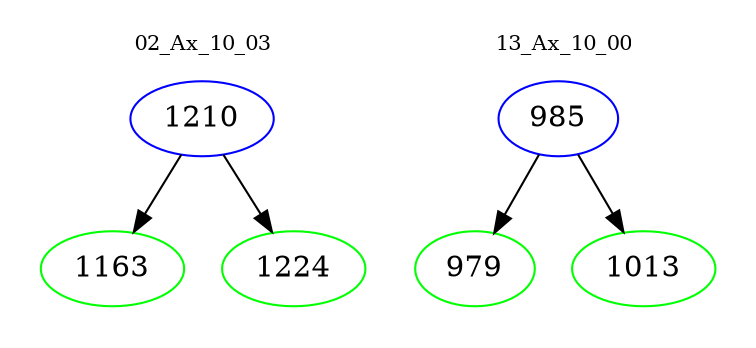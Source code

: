 digraph{
subgraph cluster_0 {
color = white
label = "02_Ax_10_03";
fontsize=10;
T0_1210 [label="1210", color="blue"]
T0_1210 -> T0_1163 [color="black"]
T0_1163 [label="1163", color="green"]
T0_1210 -> T0_1224 [color="black"]
T0_1224 [label="1224", color="green"]
}
subgraph cluster_1 {
color = white
label = "13_Ax_10_00";
fontsize=10;
T1_985 [label="985", color="blue"]
T1_985 -> T1_979 [color="black"]
T1_979 [label="979", color="green"]
T1_985 -> T1_1013 [color="black"]
T1_1013 [label="1013", color="green"]
}
}
